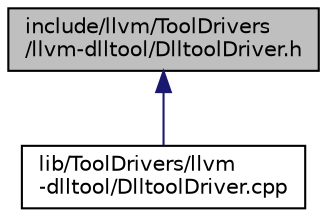 digraph "include/llvm/ToolDrivers/llvm-dlltool/DlltoolDriver.h"
{
 // LATEX_PDF_SIZE
  bgcolor="transparent";
  edge [fontname="Helvetica",fontsize="10",labelfontname="Helvetica",labelfontsize="10"];
  node [fontname="Helvetica",fontsize="10",shape="box"];
  Node1 [label="include/llvm/ToolDrivers\l/llvm-dlltool/DlltoolDriver.h",height=0.2,width=0.4,color="black", fillcolor="grey75", style="filled", fontcolor="black",tooltip=" "];
  Node1 -> Node2 [dir="back",color="midnightblue",fontsize="10",style="solid",fontname="Helvetica"];
  Node2 [label="lib/ToolDrivers/llvm\l-dlltool/DlltoolDriver.cpp",height=0.2,width=0.4,color="black",URL="$DlltoolDriver_8cpp.html",tooltip=" "];
}
